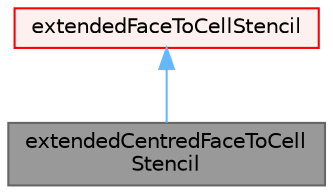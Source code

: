 digraph "extendedCentredFaceToCellStencil"
{
 // LATEX_PDF_SIZE
  bgcolor="transparent";
  edge [fontname=Helvetica,fontsize=10,labelfontname=Helvetica,labelfontsize=10];
  node [fontname=Helvetica,fontsize=10,shape=box,height=0.2,width=0.4];
  Node1 [id="Node000001",label="extendedCentredFaceToCell\lStencil",height=0.2,width=0.4,color="gray40", fillcolor="grey60", style="filled", fontcolor="black",tooltip=" "];
  Node2 -> Node1 [id="edge1_Node000001_Node000002",dir="back",color="steelblue1",style="solid",tooltip=" "];
  Node2 [id="Node000002",label="extendedFaceToCellStencil",height=0.2,width=0.4,color="red", fillcolor="#FFF0F0", style="filled",URL="$classFoam_1_1extendedFaceToCellStencil.html",tooltip="Note: transformations on coupled patches not supported. Problem is the positions of cells reachable t..."];
}
